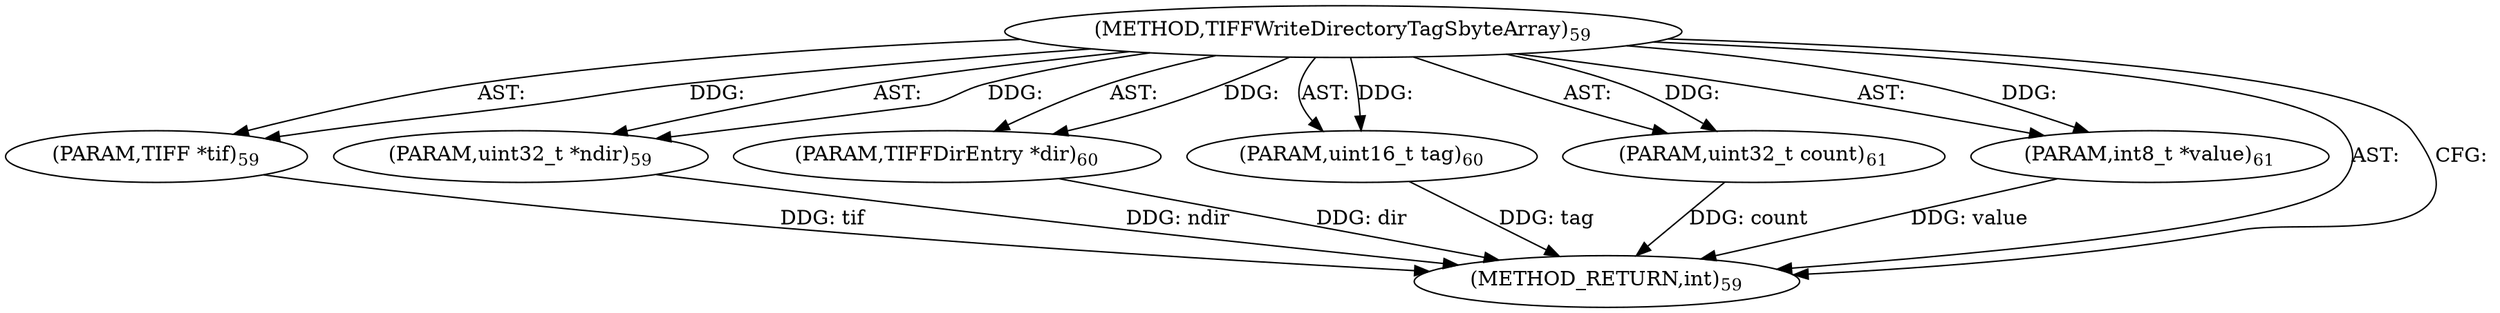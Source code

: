 digraph "TIFFWriteDirectoryTagSbyteArray" {  
"63973" [label = <(METHOD,TIFFWriteDirectoryTagSbyteArray)<SUB>59</SUB>> ]
"63974" [label = <(PARAM,TIFF *tif)<SUB>59</SUB>> ]
"63975" [label = <(PARAM,uint32_t *ndir)<SUB>59</SUB>> ]
"63976" [label = <(PARAM,TIFFDirEntry *dir)<SUB>60</SUB>> ]
"63977" [label = <(PARAM,uint16_t tag)<SUB>60</SUB>> ]
"63978" [label = <(PARAM,uint32_t count)<SUB>61</SUB>> ]
"63979" [label = <(PARAM,int8_t *value)<SUB>61</SUB>> ]
"63980" [label = <(METHOD_RETURN,int)<SUB>59</SUB>> ]
  "63973" -> "63974"  [ label = "AST: "] 
  "63973" -> "63975"  [ label = "AST: "] 
  "63973" -> "63976"  [ label = "AST: "] 
  "63973" -> "63977"  [ label = "AST: "] 
  "63973" -> "63978"  [ label = "AST: "] 
  "63973" -> "63979"  [ label = "AST: "] 
  "63973" -> "63980"  [ label = "AST: "] 
  "63973" -> "63980"  [ label = "CFG: "] 
  "63974" -> "63980"  [ label = "DDG: tif"] 
  "63975" -> "63980"  [ label = "DDG: ndir"] 
  "63976" -> "63980"  [ label = "DDG: dir"] 
  "63977" -> "63980"  [ label = "DDG: tag"] 
  "63978" -> "63980"  [ label = "DDG: count"] 
  "63979" -> "63980"  [ label = "DDG: value"] 
  "63973" -> "63974"  [ label = "DDG: "] 
  "63973" -> "63975"  [ label = "DDG: "] 
  "63973" -> "63976"  [ label = "DDG: "] 
  "63973" -> "63977"  [ label = "DDG: "] 
  "63973" -> "63978"  [ label = "DDG: "] 
  "63973" -> "63979"  [ label = "DDG: "] 
}
